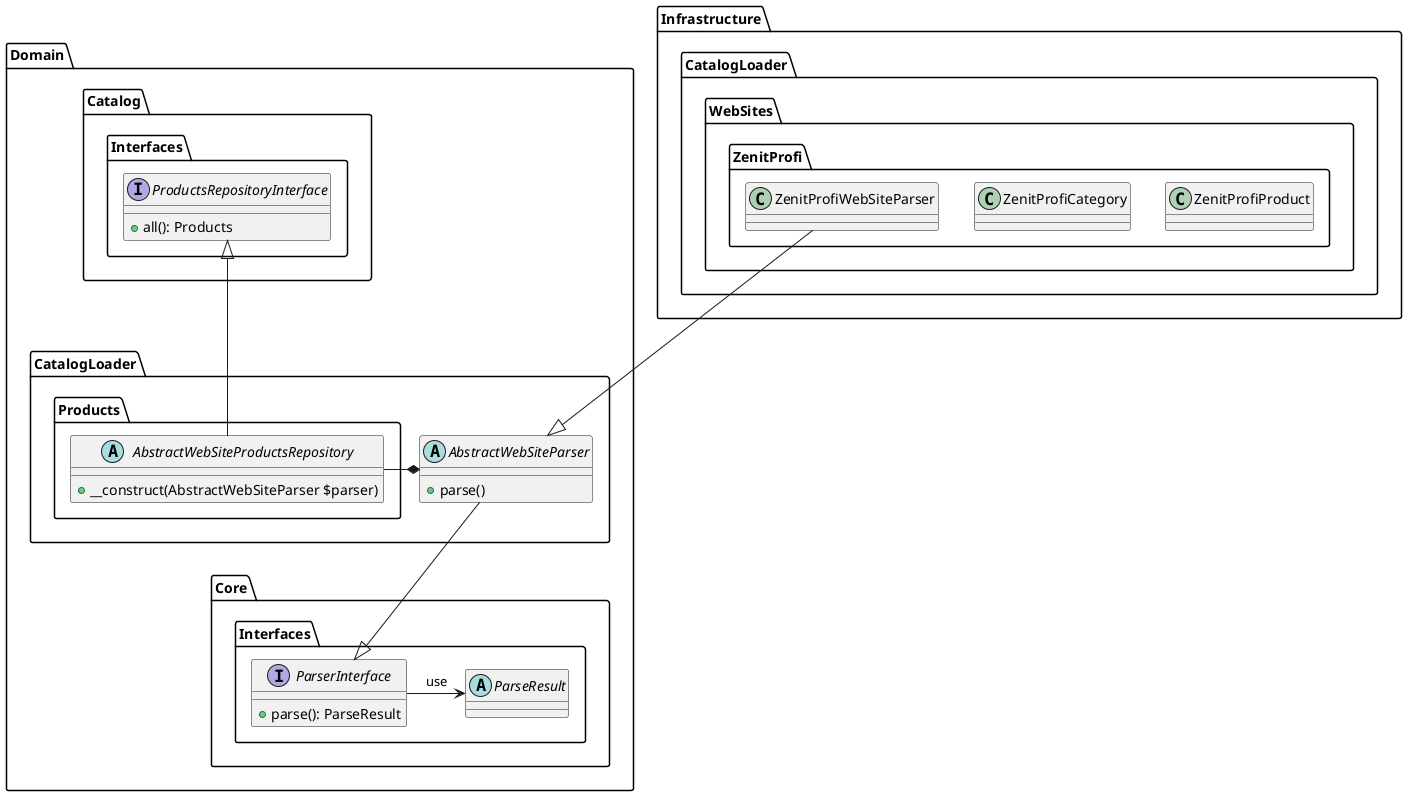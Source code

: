 @startuml

set namespaceSeparator \\

namespace Domain\\Core\\Interfaces{
	abstract class ParseResult

	interface ParserInterface{
		+parse(): ParseResult
	}

	ParserInterface -> ParseResult: use
}

namespace Domain\\Catalog\\Interfaces{
	interface ProductsRepositoryInterface{
		+all(): Products
	}
}

namespace Domain\\CatalogLoader{
	abstract class AbstractWebSiteParser {
    	+parse()
    }

    AbstractWebSiteParser --|> Domain\\Core\\Interfaces\\ParserInterface
}

namespace Domain\\CatalogLoader\\Products{

	abstract class AbstractWebSiteProductsRepository{
		+__construct(AbstractWebSiteParser $parser)
	}

	AbstractWebSiteProductsRepository -up-|> Domain\\Catalog\\Interfaces\\ProductsRepositoryInterface
	AbstractWebSiteProductsRepository -right-* AbstractWebSiteParser
}

namespace Infrastructure\\CatalogLoader\\WebSites\\ZenitProfi{
	class ZenitProfiProduct
	class ZenitProfiCategory
	class ZenitProfiWebSiteParser{
	}

	ZenitProfiWebSiteParser --|> Domain\\CatalogLoader\\AbstractWebSiteParser
}

@enduml
